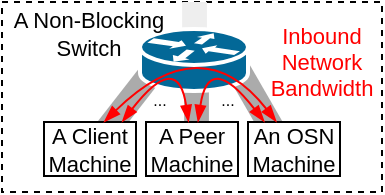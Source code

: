 <mxfile version="20.8.10" type="device"><diagram id="aW8BC6xyf7XYzy20FpQa" name="Page-1"><mxGraphModel dx="856" dy="524" grid="1" gridSize="10" guides="1" tooltips="1" connect="1" arrows="1" fold="1" page="1" pageScale="1" pageWidth="827" pageHeight="1169" math="0" shadow="0"><root><mxCell id="0"/><mxCell id="1" parent="0"/><mxCell id="NHBT1jfxM6-19107ixw2-20" value="" style="rounded=0;whiteSpace=wrap;html=1;dashed=1;" vertex="1" parent="1"><mxGeometry x="336" y="654" width="190" height="95" as="geometry"/></mxCell><mxCell id="NHBT1jfxM6-19107ixw2-21" value="" style="rounded=0;whiteSpace=wrap;html=1;shadow=0;fontSize=10;strokeColor=none;fillColor=#ABABAB;imageWidth=21;imageHeight=21;absoluteArcSize=1;rotation=38;" vertex="1" parent="1"><mxGeometry x="393.28" y="684.07" width="12.39" height="39.42" as="geometry"/></mxCell><mxCell id="NHBT1jfxM6-19107ixw2-22" value="" style="rounded=0;whiteSpace=wrap;html=1;shadow=0;fontSize=10;strokeColor=none;fillColor=#ABABAB;imageWidth=21;imageHeight=21;absoluteArcSize=1;rotation=0;" vertex="1" parent="1"><mxGeometry x="427.07" y="687.58" width="12.39" height="35.49" as="geometry"/></mxCell><mxCell id="NHBT1jfxM6-19107ixw2-23" value="" style="rounded=0;whiteSpace=wrap;html=1;shadow=0;labelBackgroundColor=none;fontSize=10;" vertex="1" parent="1"><mxGeometry x="357" y="714" width="46" height="27" as="geometry"/></mxCell><mxCell id="NHBT1jfxM6-19107ixw2-24" value="" style="rounded=0;whiteSpace=wrap;html=1;shadow=0;fontSize=10;strokeColor=none;fillColor=#ABABAB;imageWidth=21;imageHeight=21;absoluteArcSize=1;rotation=-30;" vertex="1" parent="1"><mxGeometry x="458.28" y="686.07" width="12.39" height="39.42" as="geometry"/></mxCell><mxCell id="NHBT1jfxM6-19107ixw2-25" value="" style="rounded=0;whiteSpace=wrap;html=1;shadow=0;labelBackgroundColor=none;fontSize=10;fontColor=#000000;strokeColor=#000000;fillColor=#FFFFFF;" vertex="1" parent="1"><mxGeometry x="459" y="714" width="46" height="27" as="geometry"/></mxCell><mxCell id="NHBT1jfxM6-19107ixw2-26" value="" style="rounded=0;whiteSpace=wrap;html=1;shadow=0;labelBackgroundColor=none;fontSize=10;fontColor=#000000;strokeColor=#000000;fillColor=#FFFFFF;" vertex="1" parent="1"><mxGeometry x="408" y="714" width="46" height="27" as="geometry"/></mxCell><mxCell id="NHBT1jfxM6-19107ixw2-27" value="" style="rounded=0;whiteSpace=wrap;html=1;shadow=0;fontSize=10;strokeColor=none;fillColor=#eeeeee;imageWidth=21;imageHeight=21;absoluteArcSize=1;rotation=0;" vertex="1" parent="1"><mxGeometry x="426.07" y="654" width="12.39" height="17.07" as="geometry"/></mxCell><mxCell id="NHBT1jfxM6-19107ixw2-28" value="" style="shape=mxgraph.cisco.routers.router;html=1;pointerEvents=1;dashed=0;fillColor=#036897;strokeColor=#ffffff;strokeWidth=2;verticalLabelPosition=bottom;verticalAlign=top;align=center;outlineConnect=0;" vertex="1" parent="1"><mxGeometry x="405" y="667.5" width="54" height="31" as="geometry"/></mxCell><mxCell id="NHBT1jfxM6-19107ixw2-29" value="" style="endArrow=blockThin;startArrow=blockThin;html=1;fontSize=1;curved=1;strokeWidth=1;endFill=1;startFill=1;entryX=0.462;entryY=-0.049;entryDx=0;entryDy=0;strokeColor=#FF0000;entryPerimeter=0;" edge="1" parent="1"><mxGeometry width="50" height="50" relative="1" as="geometry"><mxPoint x="396" y="714" as="sourcePoint"/><mxPoint x="429.252" y="714" as="targetPoint"/><Array as="points"><mxPoint x="424" y="678"/></Array></mxGeometry></mxCell><mxCell id="NHBT1jfxM6-19107ixw2-30" value="" style="endArrow=blockThin;startArrow=blockThin;html=1;fontSize=1;curved=1;strokeWidth=1;endFill=1;startFill=1;entryX=0.462;entryY=-0.049;entryDx=0;entryDy=0;strokeColor=#FF0000;entryPerimeter=0;" edge="1" parent="1"><mxGeometry width="50" height="50" relative="1" as="geometry"><mxPoint x="467.252" y="714" as="sourcePoint"/><mxPoint x="434" y="714" as="targetPoint"/><Array as="points"><mxPoint x="439.252" y="678"/></Array></mxGeometry></mxCell><mxCell id="NHBT1jfxM6-19107ixw2-31" value="&lt;font style=&quot;font-size: 11px;&quot;&gt;Inbound&lt;br&gt;Network Bandwidth&lt;/font&gt;" style="text;html=1;strokeColor=none;fillColor=none;align=center;verticalAlign=middle;whiteSpace=wrap;rounded=0;fontSize=8;fontColor=#FF0000;" vertex="1" parent="1"><mxGeometry x="473" y="679" width="46" height="9" as="geometry"/></mxCell><mxCell id="NHBT1jfxM6-19107ixw2-32" value="" style="endArrow=blockThin;startArrow=blockThin;html=1;fontSize=1;curved=1;strokeWidth=1;endFill=1;startFill=1;entryX=0.462;entryY=-0.049;entryDx=0;entryDy=0;strokeColor=#FF0000;entryPerimeter=0;" edge="1" parent="1"><mxGeometry width="50" height="50" relative="1" as="geometry"><mxPoint x="387" y="714" as="sourcePoint"/><mxPoint x="473.252" y="714" as="targetPoint"/><Array as="points"><mxPoint x="436" y="666"/></Array></mxGeometry></mxCell><mxCell id="NHBT1jfxM6-19107ixw2-33" value="&lt;font style=&quot;font-size: 11px;&quot;&gt;A Client&lt;br&gt;Machine&lt;/font&gt;" style="text;html=1;strokeColor=none;fillColor=none;align=center;verticalAlign=middle;whiteSpace=wrap;rounded=0;fontSize=10;" vertex="1" parent="1"><mxGeometry x="353" y="716" width="54" height="24" as="geometry"/></mxCell><mxCell id="NHBT1jfxM6-19107ixw2-34" value="&lt;font style=&quot;font-size: 11px;&quot;&gt;A Peer&lt;br&gt;Machine&lt;/font&gt;" style="text;html=1;strokeColor=none;fillColor=none;align=center;verticalAlign=middle;whiteSpace=wrap;rounded=0;fontSize=10;" vertex="1" parent="1"><mxGeometry x="404" y="716" width="54" height="24" as="geometry"/></mxCell><mxCell id="NHBT1jfxM6-19107ixw2-35" value="&lt;font style=&quot;font-size: 11px;&quot;&gt;An OSN&lt;br&gt;Machine&lt;/font&gt;" style="text;html=1;strokeColor=none;fillColor=none;align=center;verticalAlign=middle;whiteSpace=wrap;rounded=0;fontSize=10;" vertex="1" parent="1"><mxGeometry x="455" y="716" width="54" height="24" as="geometry"/></mxCell><mxCell id="NHBT1jfxM6-19107ixw2-36" value="&lt;font style=&quot;font-size: 11px;&quot; color=&quot;#000000&quot;&gt;A Non-Blocking Switch&lt;/font&gt;" style="text;html=1;strokeColor=none;fillColor=none;align=center;verticalAlign=middle;whiteSpace=wrap;rounded=0;fontSize=8;fontColor=#FF0000;" vertex="1" parent="1"><mxGeometry x="337" y="655" width="85" height="30" as="geometry"/></mxCell><mxCell id="NHBT1jfxM6-19107ixw2-37" value="..." style="text;html=1;strokeColor=none;fillColor=none;align=center;verticalAlign=middle;whiteSpace=wrap;rounded=0;fontSize=8;fontColor=#000000;" vertex="1" parent="1"><mxGeometry x="385" y="688" width="60" height="30" as="geometry"/></mxCell><mxCell id="NHBT1jfxM6-19107ixw2-38" value="..." style="text;html=1;strokeColor=none;fillColor=none;align=center;verticalAlign=middle;whiteSpace=wrap;rounded=0;fontSize=8;fontColor=#000000;" vertex="1" parent="1"><mxGeometry x="419" y="688" width="60" height="30" as="geometry"/></mxCell></root></mxGraphModel></diagram></mxfile>